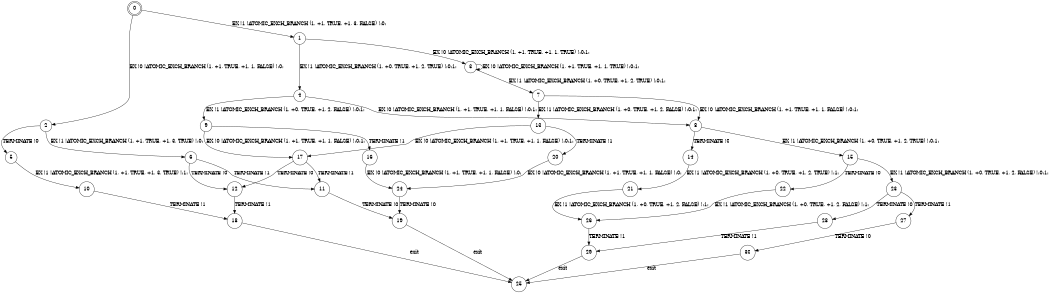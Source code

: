 digraph BCG {
size = "7, 10.5";
center = TRUE;
node [shape = circle];
0 [peripheries = 2];
0 -> 1 [label = "EX !1 !ATOMIC_EXCH_BRANCH (1, +1, TRUE, +1, 3, FALSE) !:0:"];
0 -> 2 [label = "EX !0 !ATOMIC_EXCH_BRANCH (1, +1, TRUE, +1, 1, FALSE) !:0:"];
1 -> 3 [label = "EX !0 !ATOMIC_EXCH_BRANCH (1, +1, TRUE, +1, 1, TRUE) !:0:1:"];
1 -> 4 [label = "EX !1 !ATOMIC_EXCH_BRANCH (1, +0, TRUE, +1, 2, TRUE) !:0:1:"];
2 -> 5 [label = "TERMINATE !0"];
2 -> 6 [label = "EX !1 !ATOMIC_EXCH_BRANCH (1, +1, TRUE, +1, 3, TRUE) !:0:"];
3 -> 7 [label = "EX !1 !ATOMIC_EXCH_BRANCH (1, +0, TRUE, +1, 2, TRUE) !:0:1:"];
3 -> 3 [label = "EX !0 !ATOMIC_EXCH_BRANCH (1, +1, TRUE, +1, 1, TRUE) !:0:1:"];
4 -> 8 [label = "EX !0 !ATOMIC_EXCH_BRANCH (1, +1, TRUE, +1, 1, FALSE) !:0:1:"];
4 -> 9 [label = "EX !1 !ATOMIC_EXCH_BRANCH (1, +0, TRUE, +1, 2, FALSE) !:0:1:"];
5 -> 10 [label = "EX !1 !ATOMIC_EXCH_BRANCH (1, +1, TRUE, +1, 3, TRUE) !:1:"];
6 -> 11 [label = "TERMINATE !1"];
6 -> 12 [label = "TERMINATE !0"];
7 -> 13 [label = "EX !1 !ATOMIC_EXCH_BRANCH (1, +0, TRUE, +1, 2, FALSE) !:0:1:"];
7 -> 8 [label = "EX !0 !ATOMIC_EXCH_BRANCH (1, +1, TRUE, +1, 1, FALSE) !:0:1:"];
8 -> 14 [label = "TERMINATE !0"];
8 -> 15 [label = "EX !1 !ATOMIC_EXCH_BRANCH (1, +0, TRUE, +1, 2, TRUE) !:0:1:"];
9 -> 16 [label = "TERMINATE !1"];
9 -> 17 [label = "EX !0 !ATOMIC_EXCH_BRANCH (1, +1, TRUE, +1, 1, FALSE) !:0:1:"];
10 -> 18 [label = "TERMINATE !1"];
11 -> 19 [label = "TERMINATE !0"];
12 -> 18 [label = "TERMINATE !1"];
13 -> 20 [label = "TERMINATE !1"];
13 -> 17 [label = "EX !0 !ATOMIC_EXCH_BRANCH (1, +1, TRUE, +1, 1, FALSE) !:0:1:"];
14 -> 21 [label = "EX !1 !ATOMIC_EXCH_BRANCH (1, +0, TRUE, +1, 2, TRUE) !:1:"];
15 -> 22 [label = "TERMINATE !0"];
15 -> 23 [label = "EX !1 !ATOMIC_EXCH_BRANCH (1, +0, TRUE, +1, 2, FALSE) !:0:1:"];
16 -> 24 [label = "EX !0 !ATOMIC_EXCH_BRANCH (1, +1, TRUE, +1, 1, FALSE) !:0:"];
17 -> 11 [label = "TERMINATE !1"];
17 -> 12 [label = "TERMINATE !0"];
18 -> 25 [label = "exit"];
19 -> 25 [label = "exit"];
20 -> 24 [label = "EX !0 !ATOMIC_EXCH_BRANCH (1, +1, TRUE, +1, 1, FALSE) !:0:"];
21 -> 26 [label = "EX !1 !ATOMIC_EXCH_BRANCH (1, +0, TRUE, +1, 2, FALSE) !:1:"];
22 -> 26 [label = "EX !1 !ATOMIC_EXCH_BRANCH (1, +0, TRUE, +1, 2, FALSE) !:1:"];
23 -> 27 [label = "TERMINATE !1"];
23 -> 28 [label = "TERMINATE !0"];
24 -> 19 [label = "TERMINATE !0"];
26 -> 29 [label = "TERMINATE !1"];
27 -> 30 [label = "TERMINATE !0"];
28 -> 29 [label = "TERMINATE !1"];
29 -> 25 [label = "exit"];
30 -> 25 [label = "exit"];
}
